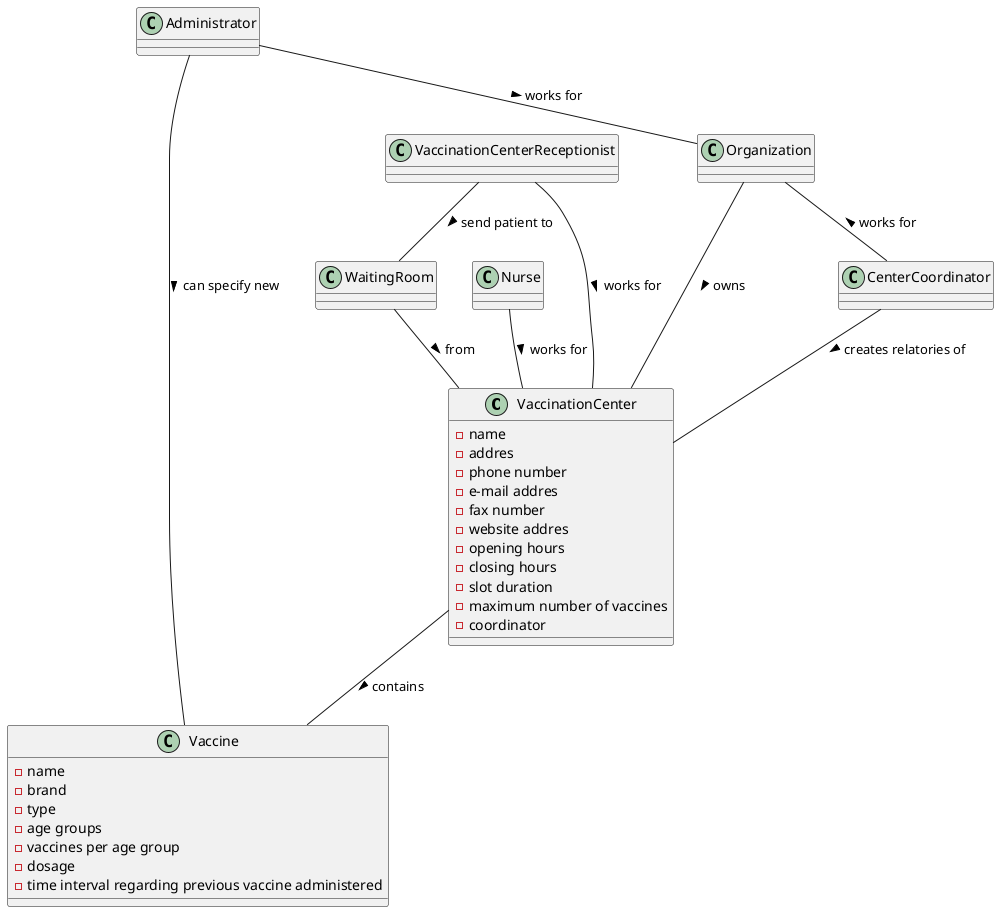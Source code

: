 @startuml
'https://plantuml.com/sequence-diagram

class VaccinationCenter {
-name
-addres
-phone number
-e-mail addres
-fax number
-website addres
-opening hours
-closing hours
-slot duration
-maximum number of vaccines
-coordinator
}
class Nurse
class Organization
class CenterCoordinator
class Vaccine {
-name
-brand
-type
-age groups
-vaccines per age group
-dosage
-time interval regarding previous vaccine administered
}
class WaitingRoom
class VaccinationCenterReceptionist





WaitingRoom -- VaccinationCenter : from >
Nurse -- VaccinationCenter : works for >
CenterCoordinator -- VaccinationCenter : creates relatories of >
Organization -d- VaccinationCenter : owns >
CenterCoordinator -u- Organization : works for >
VaccinationCenter -- Vaccine : contains >
VaccinationCenterReceptionist -- VaccinationCenter : works for >
class Administrator
Administrator -- Organization : works for >
Administrator -- Vaccine : can specify new >
VaccinationCenterReceptionist -- WaitingRoom : send patient to >




@enduml

